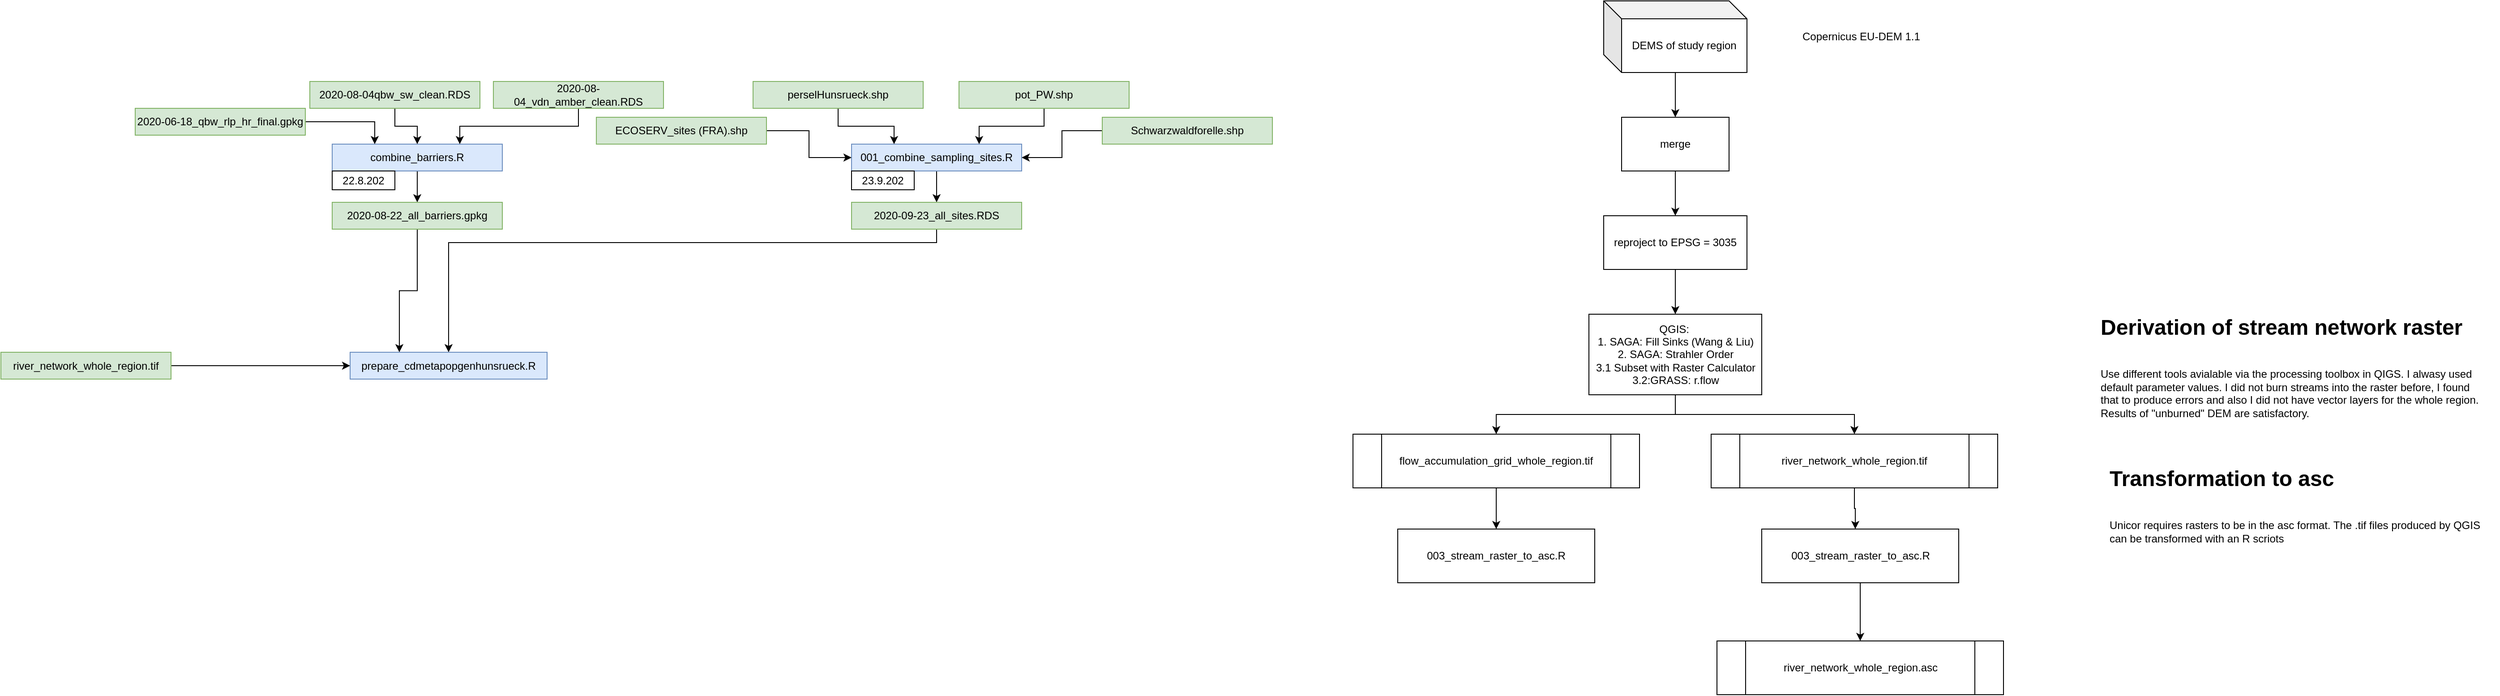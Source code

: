 <mxfile version="11.1.4" type="device"><diagram id="JvnufUM-Q5SF-gKpzTFS" name="Page-1"><mxGraphModel dx="2932" dy="962" grid="1" gridSize="10" guides="1" tooltips="1" connect="1" arrows="1" fold="1" page="1" pageScale="1" pageWidth="827" pageHeight="1169" math="0" shadow="0"><root><mxCell id="0"/><mxCell id="1" parent="0"/><mxCell id="FXW5r1l0r0UsRwqDGzfk-9" value="&lt;h1&gt;&lt;span&gt;Derivation of stream network raster&lt;/span&gt;&lt;br&gt;&lt;/h1&gt;&lt;div&gt;&lt;span&gt;&lt;br&gt;&lt;/span&gt;&lt;/div&gt;&lt;div&gt;Use different tools avialable via the processing toolbox in QIGS. I alwasy used default parameter values. I did not burn streams into the raster before, I found that to produce errors and also I did not have vector layers for the whole region. Results of &quot;unburned&quot; DEM are satisfactory.&amp;nbsp;&lt;/div&gt;" style="text;html=1;strokeColor=none;fillColor=none;spacing=5;spacingTop=-20;whiteSpace=wrap;overflow=hidden;rounded=0;" parent="1" vertex="1"><mxGeometry x="750" y="385" width="440" height="125" as="geometry"/></mxCell><mxCell id="qVdhG5qtT_E0sjil29ck-4" style="edgeStyle=orthogonalEdgeStyle;rounded=0;orthogonalLoop=1;jettySize=auto;html=1;" parent="1" source="zlUYwXEJiGlzfT7Z-yok-10" target="qVdhG5qtT_E0sjil29ck-3" edge="1"><mxGeometry relative="1" as="geometry"/></mxCell><mxCell id="zlUYwXEJiGlzfT7Z-yok-10" value="DEMS of study region" style="shape=cube;whiteSpace=wrap;html=1;boundedLbl=1;backgroundOutline=1;darkOpacity=0.05;darkOpacity2=0.1;" parent="1" vertex="1"><mxGeometry x="200" y="40" width="160" height="80" as="geometry"/></mxCell><mxCell id="qVdhG5qtT_E0sjil29ck-1" value="Copernicus EU-DEM 1.1" style="text;html=1;resizable=0;points=[];autosize=1;align=left;verticalAlign=top;spacingTop=-4;" parent="1" vertex="1"><mxGeometry x="420" y="70" width="150" height="20" as="geometry"/></mxCell><mxCell id="qVdhG5qtT_E0sjil29ck-7" value="" style="edgeStyle=orthogonalEdgeStyle;rounded=0;orthogonalLoop=1;jettySize=auto;html=1;" parent="1" source="qVdhG5qtT_E0sjil29ck-3" target="qVdhG5qtT_E0sjil29ck-5" edge="1"><mxGeometry relative="1" as="geometry"/></mxCell><mxCell id="qVdhG5qtT_E0sjil29ck-3" value="merge" style="rounded=0;whiteSpace=wrap;html=1;" parent="1" vertex="1"><mxGeometry x="220" y="170" width="120" height="60" as="geometry"/></mxCell><mxCell id="qVdhG5qtT_E0sjil29ck-9" style="edgeStyle=orthogonalEdgeStyle;rounded=0;orthogonalLoop=1;jettySize=auto;html=1;entryX=0.5;entryY=0;entryDx=0;entryDy=0;" parent="1" source="qVdhG5qtT_E0sjil29ck-5" target="qVdhG5qtT_E0sjil29ck-8" edge="1"><mxGeometry relative="1" as="geometry"/></mxCell><mxCell id="qVdhG5qtT_E0sjil29ck-5" value="reproject to EPSG = 3035" style="rounded=0;whiteSpace=wrap;html=1;" parent="1" vertex="1"><mxGeometry x="200" y="280" width="160" height="60" as="geometry"/></mxCell><mxCell id="qVdhG5qtT_E0sjil29ck-14" style="edgeStyle=orthogonalEdgeStyle;rounded=0;orthogonalLoop=1;jettySize=auto;html=1;" parent="1" source="qVdhG5qtT_E0sjil29ck-8" target="qVdhG5qtT_E0sjil29ck-11" edge="1"><mxGeometry relative="1" as="geometry"/></mxCell><mxCell id="qVdhG5qtT_E0sjil29ck-15" style="edgeStyle=orthogonalEdgeStyle;rounded=0;orthogonalLoop=1;jettySize=auto;html=1;" parent="1" source="qVdhG5qtT_E0sjil29ck-8" target="qVdhG5qtT_E0sjil29ck-13" edge="1"><mxGeometry relative="1" as="geometry"/></mxCell><mxCell id="qVdhG5qtT_E0sjil29ck-8" value="QGIS:&amp;nbsp;&lt;br&gt;1. SAGA: Fill Sinks (Wang &amp;amp; Liu)&lt;br&gt;2. SAGA: Strahler Order&lt;br&gt;3.1 Subset with Raster Calculator&lt;br&gt;3.2:GRASS: r.flow" style="rounded=0;whiteSpace=wrap;html=1;" parent="1" vertex="1"><mxGeometry x="183.5" y="390" width="193" height="90" as="geometry"/></mxCell><mxCell id="qVdhG5qtT_E0sjil29ck-17" style="edgeStyle=orthogonalEdgeStyle;rounded=0;orthogonalLoop=1;jettySize=auto;html=1;entryX=0.5;entryY=0;entryDx=0;entryDy=0;" parent="1" source="qVdhG5qtT_E0sjil29ck-11" target="qVdhG5qtT_E0sjil29ck-16" edge="1"><mxGeometry relative="1" as="geometry"/></mxCell><mxCell id="qVdhG5qtT_E0sjil29ck-11" value="flow_accumulation_grid_whole_region.tif" style="shape=process;whiteSpace=wrap;html=1;backgroundOutline=1;" parent="1" vertex="1"><mxGeometry x="-80" y="524" width="320" height="60" as="geometry"/></mxCell><mxCell id="qVdhG5qtT_E0sjil29ck-19" style="edgeStyle=orthogonalEdgeStyle;rounded=0;orthogonalLoop=1;jettySize=auto;html=1;entryX=0.475;entryY=0;entryDx=0;entryDy=0;entryPerimeter=0;" parent="1" source="qVdhG5qtT_E0sjil29ck-13" target="qVdhG5qtT_E0sjil29ck-18" edge="1"><mxGeometry relative="1" as="geometry"/></mxCell><mxCell id="qVdhG5qtT_E0sjil29ck-13" value="river_network_whole_region.tif" style="shape=process;whiteSpace=wrap;html=1;backgroundOutline=1;" parent="1" vertex="1"><mxGeometry x="320" y="524" width="320" height="60" as="geometry"/></mxCell><mxCell id="qVdhG5qtT_E0sjil29ck-16" value="003_stream_raster_to_asc.R" style="rounded=0;whiteSpace=wrap;html=1;" parent="1" vertex="1"><mxGeometry x="-30" y="630" width="220" height="60" as="geometry"/></mxCell><mxCell id="2a0yXNm79-S9KvPatHz_-6" style="edgeStyle=orthogonalEdgeStyle;rounded=0;orthogonalLoop=1;jettySize=auto;html=1;" parent="1" source="qVdhG5qtT_E0sjil29ck-18" target="2a0yXNm79-S9KvPatHz_-5" edge="1"><mxGeometry relative="1" as="geometry"/></mxCell><mxCell id="qVdhG5qtT_E0sjil29ck-18" value="003_stream_raster_to_asc.R" style="rounded=0;whiteSpace=wrap;html=1;" parent="1" vertex="1"><mxGeometry x="376.5" y="630" width="220" height="60" as="geometry"/></mxCell><mxCell id="qVdhG5qtT_E0sjil29ck-21" value="&lt;h1&gt;&lt;span&gt;Transformation to asc&lt;/span&gt;&lt;br&gt;&lt;/h1&gt;&lt;div&gt;&lt;span&gt;&lt;br&gt;&lt;/span&gt;&lt;/div&gt;&lt;div&gt;Unicor requires rasters to be in the asc format. The .tif files produced by QGIS can be transformed with an R scriots&lt;/div&gt;" style="text;html=1;strokeColor=none;fillColor=none;spacing=5;spacingTop=-20;whiteSpace=wrap;overflow=hidden;rounded=0;" parent="1" vertex="1"><mxGeometry x="760" y="554" width="440" height="125" as="geometry"/></mxCell><mxCell id="2a0yXNm79-S9KvPatHz_-5" value="&lt;span style=&quot;text-align: left ; white-space: nowrap&quot;&gt;river_network_whole_region.asc&lt;/span&gt;" style="shape=process;whiteSpace=wrap;html=1;backgroundOutline=1;" parent="1" vertex="1"><mxGeometry x="326.5" y="755" width="320" height="60" as="geometry"/></mxCell><mxCell id="cnX03Y2A7mI1FrxATvuy-17" style="edgeStyle=orthogonalEdgeStyle;rounded=0;orthogonalLoop=1;jettySize=auto;html=1;" parent="1" source="c5t6hlEOl87AgB6g3hUB-1" target="cnX03Y2A7mI1FrxATvuy-16" edge="1"><mxGeometry relative="1" as="geometry"/></mxCell><mxCell id="c5t6hlEOl87AgB6g3hUB-1" value="001_combine_sampling_sites.R" style="rounded=0;whiteSpace=wrap;html=1;fillColor=#dae8fc;strokeColor=#6c8ebf;" parent="1" vertex="1"><mxGeometry x="-640" y="200" width="190" height="30" as="geometry"/></mxCell><mxCell id="cnX03Y2A7mI1FrxATvuy-11" style="edgeStyle=orthogonalEdgeStyle;rounded=0;orthogonalLoop=1;jettySize=auto;html=1;entryX=0;entryY=0.5;entryDx=0;entryDy=0;" parent="1" source="cnX03Y2A7mI1FrxATvuy-2" target="c5t6hlEOl87AgB6g3hUB-1" edge="1"><mxGeometry relative="1" as="geometry"/></mxCell><mxCell id="cnX03Y2A7mI1FrxATvuy-2" value="ECOSERV_sites (FRA).shp" style="rounded=0;whiteSpace=wrap;html=1;fillColor=#d5e8d4;strokeColor=#82b366;" parent="1" vertex="1"><mxGeometry x="-925" y="170" width="190" height="30" as="geometry"/></mxCell><mxCell id="cnX03Y2A7mI1FrxATvuy-12" style="edgeStyle=orthogonalEdgeStyle;rounded=0;orthogonalLoop=1;jettySize=auto;html=1;entryX=0.25;entryY=0;entryDx=0;entryDy=0;" parent="1" source="cnX03Y2A7mI1FrxATvuy-3" target="c5t6hlEOl87AgB6g3hUB-1" edge="1"><mxGeometry relative="1" as="geometry"/></mxCell><mxCell id="cnX03Y2A7mI1FrxATvuy-3" value="perselHunsrueck.shp" style="rounded=0;whiteSpace=wrap;html=1;fillColor=#d5e8d4;strokeColor=#82b366;" parent="1" vertex="1"><mxGeometry x="-750" y="130" width="190" height="30" as="geometry"/></mxCell><mxCell id="cnX03Y2A7mI1FrxATvuy-13" style="edgeStyle=orthogonalEdgeStyle;rounded=0;orthogonalLoop=1;jettySize=auto;html=1;entryX=0.75;entryY=0;entryDx=0;entryDy=0;" parent="1" source="cnX03Y2A7mI1FrxATvuy-4" target="c5t6hlEOl87AgB6g3hUB-1" edge="1"><mxGeometry relative="1" as="geometry"/></mxCell><mxCell id="cnX03Y2A7mI1FrxATvuy-4" value="pot_PW.shp" style="rounded=0;whiteSpace=wrap;html=1;fillColor=#d5e8d4;strokeColor=#82b366;" parent="1" vertex="1"><mxGeometry x="-520" y="130" width="190" height="30" as="geometry"/></mxCell><mxCell id="cnX03Y2A7mI1FrxATvuy-14" style="edgeStyle=orthogonalEdgeStyle;rounded=0;orthogonalLoop=1;jettySize=auto;html=1;" parent="1" source="cnX03Y2A7mI1FrxATvuy-5" target="c5t6hlEOl87AgB6g3hUB-1" edge="1"><mxGeometry relative="1" as="geometry"/></mxCell><mxCell id="cnX03Y2A7mI1FrxATvuy-5" value="Schwarzwaldforelle.shp" style="rounded=0;whiteSpace=wrap;html=1;fillColor=#d5e8d4;strokeColor=#82b366;" parent="1" vertex="1"><mxGeometry x="-360" y="170" width="190" height="30" as="geometry"/></mxCell><mxCell id="0E4M_2nocvdvFZ_LfOM7-16" style="edgeStyle=orthogonalEdgeStyle;rounded=0;orthogonalLoop=1;jettySize=auto;html=1;entryX=0.5;entryY=0;entryDx=0;entryDy=0;" edge="1" parent="1" source="cnX03Y2A7mI1FrxATvuy-16" target="0E4M_2nocvdvFZ_LfOM7-12"><mxGeometry relative="1" as="geometry"><Array as="points"><mxPoint x="-545" y="310"/><mxPoint x="-1090" y="310"/></Array></mxGeometry></mxCell><mxCell id="cnX03Y2A7mI1FrxATvuy-16" value="2020-09-23_all_sites.RDS" style="rounded=0;whiteSpace=wrap;html=1;fillColor=#d5e8d4;strokeColor=#82b366;" parent="1" vertex="1"><mxGeometry x="-640" y="265" width="190" height="30" as="geometry"/></mxCell><mxCell id="0E4M_2nocvdvFZ_LfOM7-1" value="23.9.202" style="rounded=0;whiteSpace=wrap;html=1;" vertex="1" parent="1"><mxGeometry x="-640" y="230" width="70" height="21" as="geometry"/></mxCell><mxCell id="0E4M_2nocvdvFZ_LfOM7-11" style="edgeStyle=orthogonalEdgeStyle;rounded=0;orthogonalLoop=1;jettySize=auto;html=1;" edge="1" parent="1" source="0E4M_2nocvdvFZ_LfOM7-2" target="0E4M_2nocvdvFZ_LfOM7-10"><mxGeometry relative="1" as="geometry"/></mxCell><mxCell id="0E4M_2nocvdvFZ_LfOM7-2" value="combine_barriers.R" style="rounded=0;whiteSpace=wrap;html=1;fillColor=#dae8fc;strokeColor=#6c8ebf;" vertex="1" parent="1"><mxGeometry x="-1220" y="200" width="190" height="30" as="geometry"/></mxCell><mxCell id="0E4M_2nocvdvFZ_LfOM7-3" value="22.8.202" style="rounded=0;whiteSpace=wrap;html=1;" vertex="1" parent="1"><mxGeometry x="-1220" y="230" width="70" height="21" as="geometry"/></mxCell><mxCell id="0E4M_2nocvdvFZ_LfOM7-5" style="edgeStyle=orthogonalEdgeStyle;rounded=0;orthogonalLoop=1;jettySize=auto;html=1;entryX=0.25;entryY=0;entryDx=0;entryDy=0;" edge="1" parent="1" source="0E4M_2nocvdvFZ_LfOM7-4" target="0E4M_2nocvdvFZ_LfOM7-2"><mxGeometry relative="1" as="geometry"/></mxCell><mxCell id="0E4M_2nocvdvFZ_LfOM7-4" value="2020-06-18_qbw_rlp_hr_final.gpkg" style="rounded=0;whiteSpace=wrap;html=1;fillColor=#d5e8d4;strokeColor=#82b366;" vertex="1" parent="1"><mxGeometry x="-1440" y="160" width="190" height="30" as="geometry"/></mxCell><mxCell id="0E4M_2nocvdvFZ_LfOM7-9" style="edgeStyle=orthogonalEdgeStyle;rounded=0;orthogonalLoop=1;jettySize=auto;html=1;" edge="1" parent="1" source="0E4M_2nocvdvFZ_LfOM7-6" target="0E4M_2nocvdvFZ_LfOM7-2"><mxGeometry relative="1" as="geometry"/></mxCell><mxCell id="0E4M_2nocvdvFZ_LfOM7-6" value="2020-08-04qbw_sw_clean.RDS" style="rounded=0;whiteSpace=wrap;html=1;fillColor=#d5e8d4;strokeColor=#82b366;" vertex="1" parent="1"><mxGeometry x="-1245" y="130" width="190" height="30" as="geometry"/></mxCell><mxCell id="0E4M_2nocvdvFZ_LfOM7-8" style="edgeStyle=orthogonalEdgeStyle;rounded=0;orthogonalLoop=1;jettySize=auto;html=1;entryX=0.75;entryY=0;entryDx=0;entryDy=0;" edge="1" parent="1" source="0E4M_2nocvdvFZ_LfOM7-7" target="0E4M_2nocvdvFZ_LfOM7-2"><mxGeometry relative="1" as="geometry"/></mxCell><mxCell id="0E4M_2nocvdvFZ_LfOM7-7" value="2020-08-04_vdn_amber_clean.RDS" style="rounded=0;whiteSpace=wrap;html=1;fillColor=#d5e8d4;strokeColor=#82b366;" vertex="1" parent="1"><mxGeometry x="-1040" y="130" width="190" height="30" as="geometry"/></mxCell><mxCell id="0E4M_2nocvdvFZ_LfOM7-15" style="edgeStyle=orthogonalEdgeStyle;rounded=0;orthogonalLoop=1;jettySize=auto;html=1;entryX=0.25;entryY=0;entryDx=0;entryDy=0;" edge="1" parent="1" source="0E4M_2nocvdvFZ_LfOM7-10" target="0E4M_2nocvdvFZ_LfOM7-12"><mxGeometry relative="1" as="geometry"/></mxCell><mxCell id="0E4M_2nocvdvFZ_LfOM7-10" value="2020-08-22_all_barriers.gpkg" style="rounded=0;whiteSpace=wrap;html=1;fillColor=#d5e8d4;strokeColor=#82b366;" vertex="1" parent="1"><mxGeometry x="-1220" y="265" width="190" height="30" as="geometry"/></mxCell><mxCell id="0E4M_2nocvdvFZ_LfOM7-12" value="prepare_cdmetapopgenhunsrueck.R" style="rounded=0;whiteSpace=wrap;html=1;fillColor=#dae8fc;strokeColor=#6c8ebf;" vertex="1" parent="1"><mxGeometry x="-1200" y="432.5" width="220" height="30" as="geometry"/></mxCell><mxCell id="0E4M_2nocvdvFZ_LfOM7-14" style="edgeStyle=orthogonalEdgeStyle;rounded=0;orthogonalLoop=1;jettySize=auto;html=1;entryX=0;entryY=0.5;entryDx=0;entryDy=0;" edge="1" parent="1" source="0E4M_2nocvdvFZ_LfOM7-13" target="0E4M_2nocvdvFZ_LfOM7-12"><mxGeometry relative="1" as="geometry"/></mxCell><mxCell id="0E4M_2nocvdvFZ_LfOM7-13" value="river_network_whole_region.tif" style="rounded=0;whiteSpace=wrap;html=1;fillColor=#d5e8d4;strokeColor=#82b366;" vertex="1" parent="1"><mxGeometry x="-1590" y="432.5" width="190" height="30" as="geometry"/></mxCell></root></mxGraphModel></diagram></mxfile>